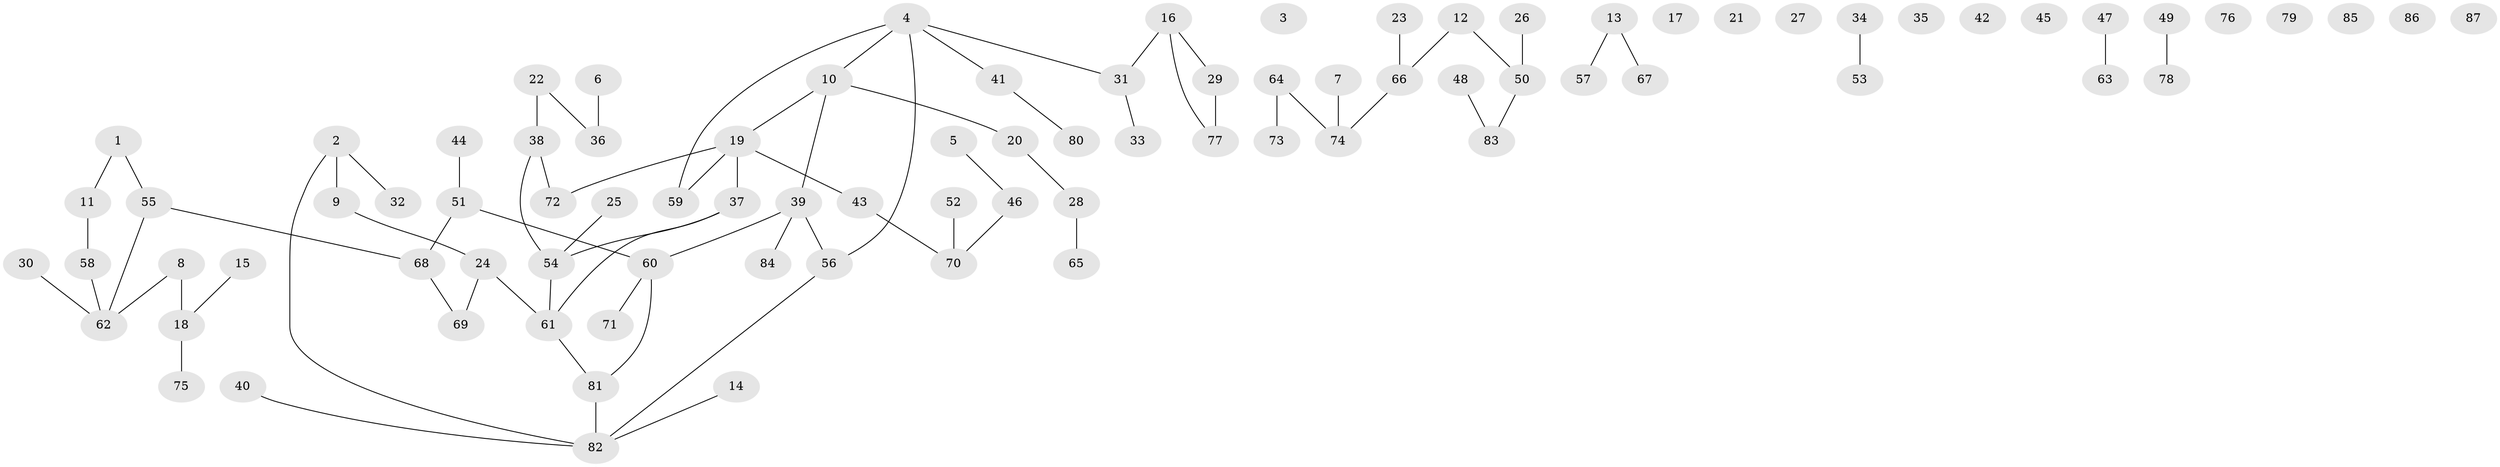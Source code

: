 // Generated by graph-tools (version 1.1) at 2025/13/03/09/25 04:13:04]
// undirected, 87 vertices, 79 edges
graph export_dot {
graph [start="1"]
  node [color=gray90,style=filled];
  1;
  2;
  3;
  4;
  5;
  6;
  7;
  8;
  9;
  10;
  11;
  12;
  13;
  14;
  15;
  16;
  17;
  18;
  19;
  20;
  21;
  22;
  23;
  24;
  25;
  26;
  27;
  28;
  29;
  30;
  31;
  32;
  33;
  34;
  35;
  36;
  37;
  38;
  39;
  40;
  41;
  42;
  43;
  44;
  45;
  46;
  47;
  48;
  49;
  50;
  51;
  52;
  53;
  54;
  55;
  56;
  57;
  58;
  59;
  60;
  61;
  62;
  63;
  64;
  65;
  66;
  67;
  68;
  69;
  70;
  71;
  72;
  73;
  74;
  75;
  76;
  77;
  78;
  79;
  80;
  81;
  82;
  83;
  84;
  85;
  86;
  87;
  1 -- 11;
  1 -- 55;
  2 -- 9;
  2 -- 32;
  2 -- 82;
  4 -- 10;
  4 -- 31;
  4 -- 41;
  4 -- 56;
  4 -- 59;
  5 -- 46;
  6 -- 36;
  7 -- 74;
  8 -- 18;
  8 -- 62;
  9 -- 24;
  10 -- 19;
  10 -- 20;
  10 -- 39;
  11 -- 58;
  12 -- 50;
  12 -- 66;
  13 -- 57;
  13 -- 67;
  14 -- 82;
  15 -- 18;
  16 -- 29;
  16 -- 31;
  16 -- 77;
  18 -- 75;
  19 -- 37;
  19 -- 43;
  19 -- 59;
  19 -- 72;
  20 -- 28;
  22 -- 36;
  22 -- 38;
  23 -- 66;
  24 -- 61;
  24 -- 69;
  25 -- 54;
  26 -- 50;
  28 -- 65;
  29 -- 77;
  30 -- 62;
  31 -- 33;
  34 -- 53;
  37 -- 54;
  37 -- 61;
  38 -- 54;
  38 -- 72;
  39 -- 56;
  39 -- 60;
  39 -- 84;
  40 -- 82;
  41 -- 80;
  43 -- 70;
  44 -- 51;
  46 -- 70;
  47 -- 63;
  48 -- 83;
  49 -- 78;
  50 -- 83;
  51 -- 60;
  51 -- 68;
  52 -- 70;
  54 -- 61;
  55 -- 62;
  55 -- 68;
  56 -- 82;
  58 -- 62;
  60 -- 71;
  60 -- 81;
  61 -- 81;
  64 -- 73;
  64 -- 74;
  66 -- 74;
  68 -- 69;
  81 -- 82;
}
